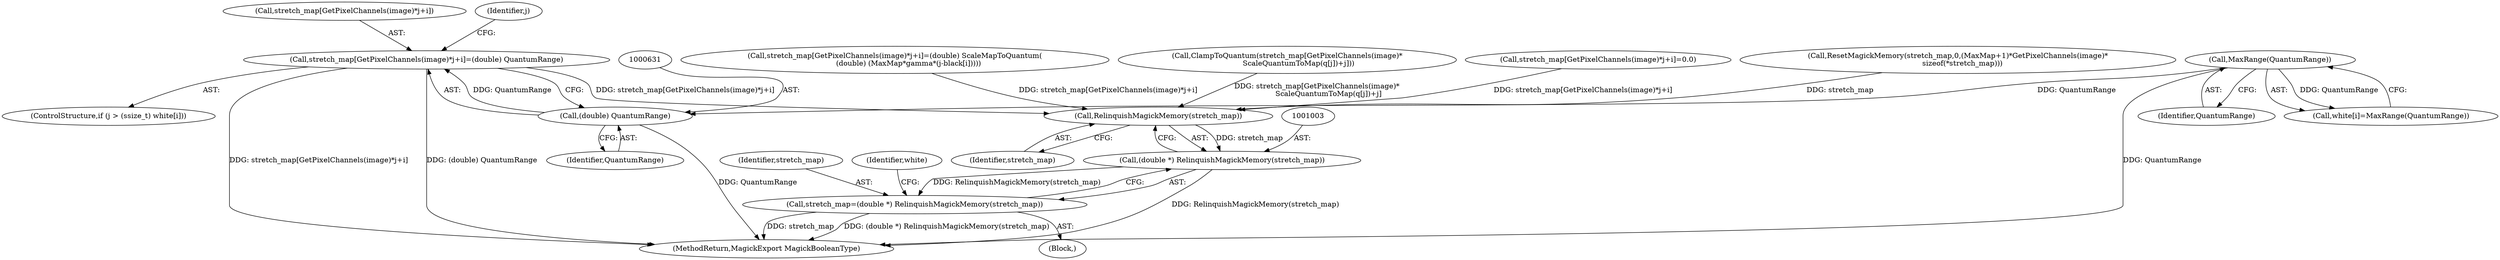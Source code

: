 digraph "0_ImageMagick_76401e172ea3a55182be2b8e2aca4d07270f6da6@array" {
"1000621" [label="(Call,stretch_map[GetPixelChannels(image)*j+i]=(double) QuantumRange)"];
"1000630" [label="(Call,(double) QuantumRange)"];
"1000450" [label="(Call,MaxRange(QuantumRange))"];
"1001004" [label="(Call,RelinquishMagickMemory(stretch_map))"];
"1001002" [label="(Call,(double *) RelinquishMagickMemory(stretch_map))"];
"1001000" [label="(Call,stretch_map=(double *) RelinquishMagickMemory(stretch_map))"];
"1001002" [label="(Call,(double *) RelinquishMagickMemory(stretch_map))"];
"1000622" [label="(Call,stretch_map[GetPixelChannels(image)*j+i])"];
"1000621" [label="(Call,stretch_map[GetPixelChannels(image)*j+i]=(double) QuantumRange)"];
"1001020" [label="(MethodReturn,MagickExport MagickBooleanType)"];
"1000544" [label="(Call,ResetMagickMemory(stretch_map,0,(MaxMap+1)*GetPixelChannels(image)*\n    sizeof(*stretch_map)))"];
"1000634" [label="(Call,stretch_map[GetPixelChannels(image)*j+i]=(double) ScaleMapToQuantum(\n            (double) (MaxMap*gamma*(j-black[i]))))"];
"1000613" [label="(ControlStructure,if (j > (ssize_t) white[i]))"];
"1000450" [label="(Call,MaxRange(QuantumRange))"];
"1000446" [label="(Call,white[i]=MaxRange(QuantumRange))"];
"1001000" [label="(Call,stretch_map=(double *) RelinquishMagickMemory(stretch_map))"];
"1001005" [label="(Identifier,stretch_map)"];
"1000451" [label="(Identifier,QuantumRange)"];
"1000632" [label="(Identifier,QuantumRange)"];
"1000581" [label="(Identifier,j)"];
"1000944" [label="(Call,ClampToQuantum(stretch_map[GetPixelChannels(image)*\n          ScaleQuantumToMap(q[j])+j]))"];
"1000111" [label="(Block,)"];
"1000602" [label="(Call,stretch_map[GetPixelChannels(image)*j+i]=0.0)"];
"1001004" [label="(Call,RelinquishMagickMemory(stretch_map))"];
"1000630" [label="(Call,(double) QuantumRange)"];
"1001001" [label="(Identifier,stretch_map)"];
"1001007" [label="(Identifier,white)"];
"1000621" -> "1000613"  [label="AST: "];
"1000621" -> "1000630"  [label="CFG: "];
"1000622" -> "1000621"  [label="AST: "];
"1000630" -> "1000621"  [label="AST: "];
"1000581" -> "1000621"  [label="CFG: "];
"1000621" -> "1001020"  [label="DDG: (double) QuantumRange"];
"1000621" -> "1001020"  [label="DDG: stretch_map[GetPixelChannels(image)*j+i]"];
"1000630" -> "1000621"  [label="DDG: QuantumRange"];
"1000621" -> "1001004"  [label="DDG: stretch_map[GetPixelChannels(image)*j+i]"];
"1000630" -> "1000632"  [label="CFG: "];
"1000631" -> "1000630"  [label="AST: "];
"1000632" -> "1000630"  [label="AST: "];
"1000630" -> "1001020"  [label="DDG: QuantumRange"];
"1000450" -> "1000630"  [label="DDG: QuantumRange"];
"1000450" -> "1000446"  [label="AST: "];
"1000450" -> "1000451"  [label="CFG: "];
"1000451" -> "1000450"  [label="AST: "];
"1000446" -> "1000450"  [label="CFG: "];
"1000450" -> "1001020"  [label="DDG: QuantumRange"];
"1000450" -> "1000446"  [label="DDG: QuantumRange"];
"1001004" -> "1001002"  [label="AST: "];
"1001004" -> "1001005"  [label="CFG: "];
"1001005" -> "1001004"  [label="AST: "];
"1001002" -> "1001004"  [label="CFG: "];
"1001004" -> "1001002"  [label="DDG: stretch_map"];
"1000634" -> "1001004"  [label="DDG: stretch_map[GetPixelChannels(image)*j+i]"];
"1000944" -> "1001004"  [label="DDG: stretch_map[GetPixelChannels(image)*\n          ScaleQuantumToMap(q[j])+j]"];
"1000544" -> "1001004"  [label="DDG: stretch_map"];
"1000602" -> "1001004"  [label="DDG: stretch_map[GetPixelChannels(image)*j+i]"];
"1001002" -> "1001000"  [label="AST: "];
"1001003" -> "1001002"  [label="AST: "];
"1001000" -> "1001002"  [label="CFG: "];
"1001002" -> "1001020"  [label="DDG: RelinquishMagickMemory(stretch_map)"];
"1001002" -> "1001000"  [label="DDG: RelinquishMagickMemory(stretch_map)"];
"1001000" -> "1000111"  [label="AST: "];
"1001001" -> "1001000"  [label="AST: "];
"1001007" -> "1001000"  [label="CFG: "];
"1001000" -> "1001020"  [label="DDG: stretch_map"];
"1001000" -> "1001020"  [label="DDG: (double *) RelinquishMagickMemory(stretch_map)"];
}
